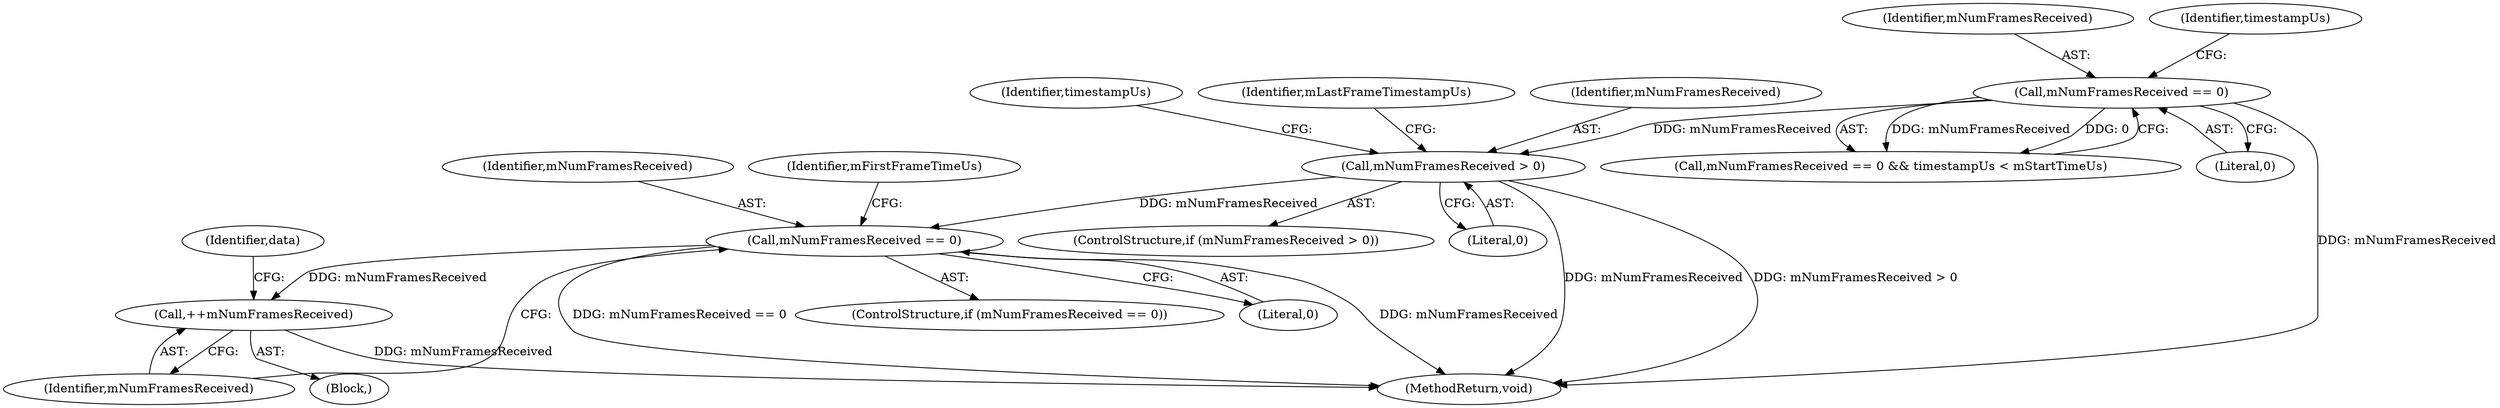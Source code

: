 digraph "0_Android_1f24c730ab6ca5aff1e3137b340b8aeaeda4bdbc@API" {
"1000176" [label="(Call,mNumFramesReceived == 0)"];
"1000143" [label="(Call,mNumFramesReceived > 0)"];
"1000117" [label="(Call,mNumFramesReceived == 0)"];
"1000201" [label="(Call,++mNumFramesReceived)"];
"1000175" [label="(ControlStructure,if (mNumFramesReceived == 0))"];
"1000177" [label="(Identifier,mNumFramesReceived)"];
"1000143" [label="(Call,mNumFramesReceived > 0)"];
"1000206" [label="(Identifier,data)"];
"1000117" [label="(Call,mNumFramesReceived == 0)"];
"1000142" [label="(ControlStructure,if (mNumFramesReceived > 0))"];
"1000119" [label="(Literal,0)"];
"1000118" [label="(Identifier,mNumFramesReceived)"];
"1000178" [label="(Literal,0)"];
"1000202" [label="(Identifier,mNumFramesReceived)"];
"1000149" [label="(Identifier,timestampUs)"];
"1000116" [label="(Call,mNumFramesReceived == 0 && timestampUs < mStartTimeUs)"];
"1000201" [label="(Call,++mNumFramesReceived)"];
"1000226" [label="(MethodReturn,void)"];
"1000176" [label="(Call,mNumFramesReceived == 0)"];
"1000145" [label="(Literal,0)"];
"1000173" [label="(Identifier,mLastFrameTimestampUs)"];
"1000105" [label="(Block,)"];
"1000121" [label="(Identifier,timestampUs)"];
"1000181" [label="(Identifier,mFirstFrameTimeUs)"];
"1000144" [label="(Identifier,mNumFramesReceived)"];
"1000176" -> "1000175"  [label="AST: "];
"1000176" -> "1000178"  [label="CFG: "];
"1000177" -> "1000176"  [label="AST: "];
"1000178" -> "1000176"  [label="AST: "];
"1000181" -> "1000176"  [label="CFG: "];
"1000202" -> "1000176"  [label="CFG: "];
"1000176" -> "1000226"  [label="DDG: mNumFramesReceived == 0"];
"1000176" -> "1000226"  [label="DDG: mNumFramesReceived"];
"1000143" -> "1000176"  [label="DDG: mNumFramesReceived"];
"1000176" -> "1000201"  [label="DDG: mNumFramesReceived"];
"1000143" -> "1000142"  [label="AST: "];
"1000143" -> "1000145"  [label="CFG: "];
"1000144" -> "1000143"  [label="AST: "];
"1000145" -> "1000143"  [label="AST: "];
"1000149" -> "1000143"  [label="CFG: "];
"1000173" -> "1000143"  [label="CFG: "];
"1000143" -> "1000226"  [label="DDG: mNumFramesReceived"];
"1000143" -> "1000226"  [label="DDG: mNumFramesReceived > 0"];
"1000117" -> "1000143"  [label="DDG: mNumFramesReceived"];
"1000117" -> "1000116"  [label="AST: "];
"1000117" -> "1000119"  [label="CFG: "];
"1000118" -> "1000117"  [label="AST: "];
"1000119" -> "1000117"  [label="AST: "];
"1000121" -> "1000117"  [label="CFG: "];
"1000116" -> "1000117"  [label="CFG: "];
"1000117" -> "1000226"  [label="DDG: mNumFramesReceived"];
"1000117" -> "1000116"  [label="DDG: mNumFramesReceived"];
"1000117" -> "1000116"  [label="DDG: 0"];
"1000201" -> "1000105"  [label="AST: "];
"1000201" -> "1000202"  [label="CFG: "];
"1000202" -> "1000201"  [label="AST: "];
"1000206" -> "1000201"  [label="CFG: "];
"1000201" -> "1000226"  [label="DDG: mNumFramesReceived"];
}

